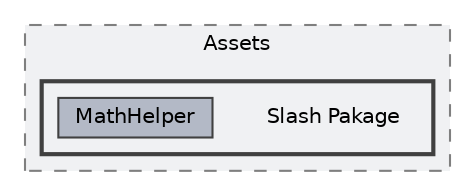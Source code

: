 digraph "C:/UserFiles/Unity/MiniGame/Get10/Minigame_Get10/Assets/Slash Pakage"
{
 // LATEX_PDF_SIZE
  bgcolor="transparent";
  edge [fontname=Helvetica,fontsize=10,labelfontname=Helvetica,labelfontsize=10];
  node [fontname=Helvetica,fontsize=10,shape=box,height=0.2,width=0.4];
  compound=true
  subgraph clusterdir_a9061decffe88b292f613f649407a17f {
    graph [ bgcolor="#f0f1f3", pencolor="grey50", label="Assets", fontname=Helvetica,fontsize=10 style="filled,dashed", URL="dir_a9061decffe88b292f613f649407a17f.html",tooltip=""]
  subgraph clusterdir_8147f9ccebb154020827851f09e0a365 {
    graph [ bgcolor="#f0f1f3", pencolor="grey25", label="", fontname=Helvetica,fontsize=10 style="filled,bold", URL="dir_8147f9ccebb154020827851f09e0a365.html",tooltip=""]
    dir_8147f9ccebb154020827851f09e0a365 [shape=plaintext, label="Slash Pakage"];
  dir_8542ba8d108a0bd4193ba8ee82d72395 [label="MathHelper", fillcolor="#b3b9c6", color="grey25", style="filled", URL="dir_8542ba8d108a0bd4193ba8ee82d72395.html",tooltip=""];
  }
  }
}

